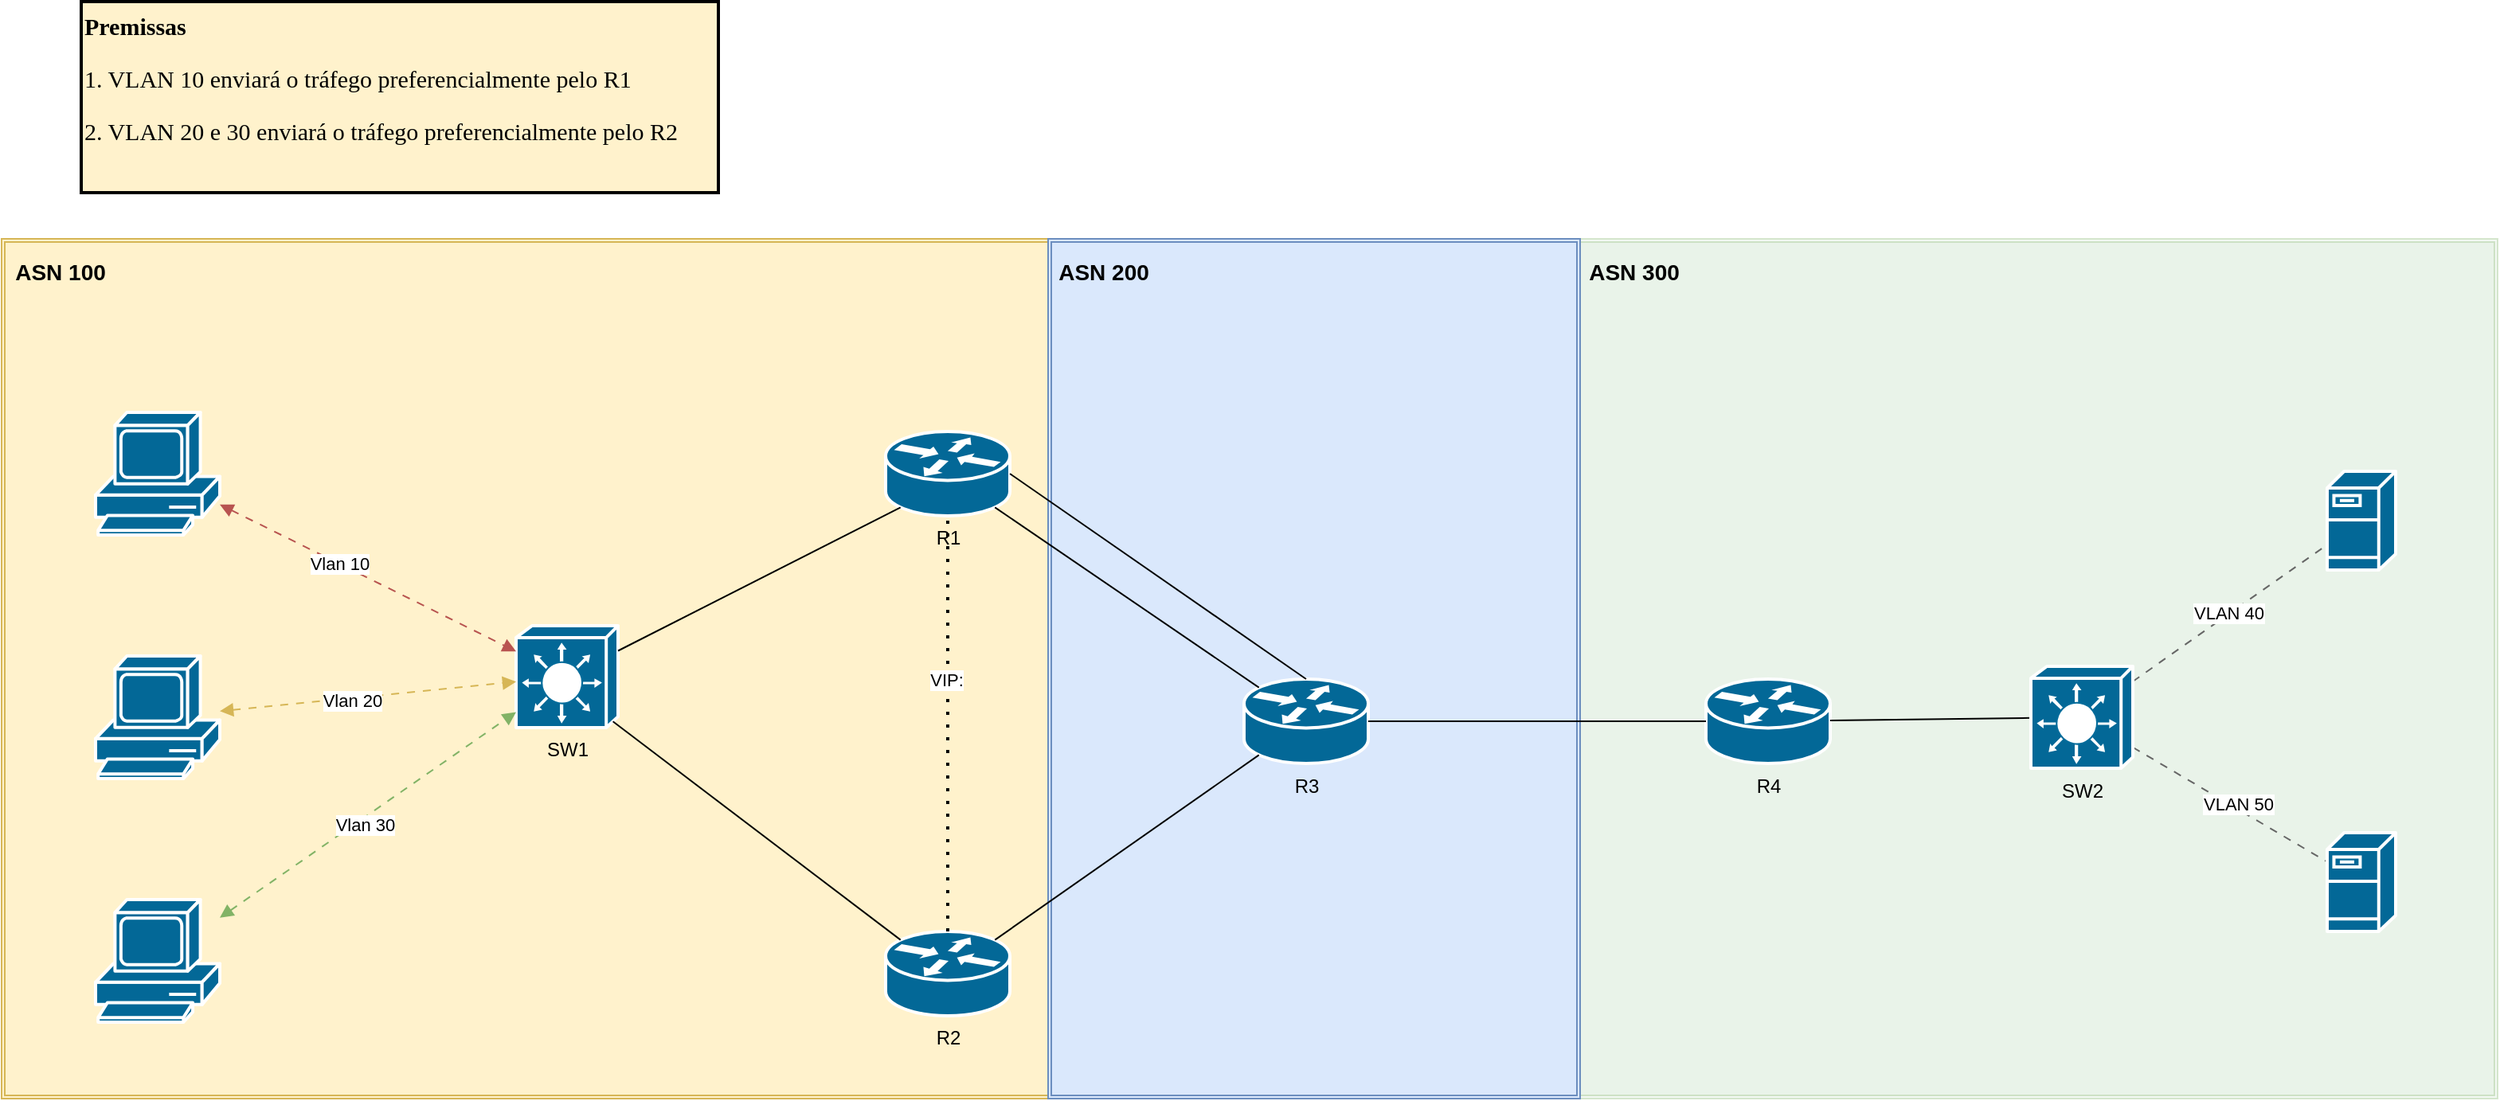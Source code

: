<mxfile version="24.7.7">
  <diagram name="Página-1" id="MRLjDgMta1MU4-Kcc_bx">
    <mxGraphModel dx="1786" dy="791" grid="0" gridSize="10" guides="1" tooltips="1" connect="1" arrows="1" fold="1" page="0" pageScale="1" pageWidth="827" pageHeight="1169" math="0" shadow="0">
      <root>
        <mxCell id="0" />
        <mxCell id="1" parent="0" />
        <mxCell id="cS3gq6QF73aFBUJJRiFE-41" value="" style="shape=ext;double=1;rounded=0;whiteSpace=wrap;html=1;movable=0;resizable=0;rotatable=0;deletable=0;editable=0;locked=1;connectable=0;fillColor=#fff2cc;strokeColor=#d6b656;" vertex="1" parent="1">
          <mxGeometry x="-180" y="239" width="660" height="540" as="geometry" />
        </mxCell>
        <mxCell id="cS3gq6QF73aFBUJJRiFE-43" value="" style="shape=ext;double=1;rounded=0;whiteSpace=wrap;html=1;movable=0;resizable=0;rotatable=0;deletable=0;editable=0;locked=1;connectable=0;fillColor=#d5e8d4;strokeColor=#82b366;opacity=30;" vertex="1" parent="1">
          <mxGeometry x="808" y="239" width="579" height="540" as="geometry" />
        </mxCell>
        <mxCell id="cS3gq6QF73aFBUJJRiFE-42" value="" style="shape=ext;double=1;rounded=0;whiteSpace=wrap;html=1;movable=0;resizable=0;rotatable=0;deletable=0;editable=0;locked=1;connectable=0;fillColor=#dae8fc;strokeColor=#6c8ebf;" vertex="1" parent="1">
          <mxGeometry x="477" y="239" width="334" height="540" as="geometry" />
        </mxCell>
        <mxCell id="cS3gq6QF73aFBUJJRiFE-4" value="SW1" style="shape=mxgraph.cisco.switches.layer_3_switch;sketch=0;html=1;pointerEvents=1;dashed=0;fillColor=#036897;strokeColor=#ffffff;strokeWidth=2;verticalLabelPosition=bottom;verticalAlign=top;align=center;outlineConnect=0;" vertex="1" parent="1">
          <mxGeometry x="143" y="482" width="64" height="64" as="geometry" />
        </mxCell>
        <mxCell id="cS3gq6QF73aFBUJJRiFE-5" value="R1" style="shape=mxgraph.cisco.routers.router;sketch=0;html=1;pointerEvents=1;dashed=0;fillColor=#036897;strokeColor=#ffffff;strokeWidth=2;verticalLabelPosition=bottom;verticalAlign=top;align=center;outlineConnect=0;" vertex="1" parent="1">
          <mxGeometry x="375" y="360" width="78" height="53" as="geometry" />
        </mxCell>
        <mxCell id="cS3gq6QF73aFBUJJRiFE-6" value="R2" style="shape=mxgraph.cisco.routers.router;sketch=0;html=1;pointerEvents=1;dashed=0;fillColor=#036897;strokeColor=#ffffff;strokeWidth=2;verticalLabelPosition=bottom;verticalAlign=top;align=center;outlineConnect=0;" vertex="1" parent="1">
          <mxGeometry x="375" y="674" width="78" height="53" as="geometry" />
        </mxCell>
        <mxCell id="cS3gq6QF73aFBUJJRiFE-7" value="R3" style="shape=mxgraph.cisco.routers.router;sketch=0;html=1;pointerEvents=1;dashed=0;fillColor=#036897;strokeColor=#ffffff;strokeWidth=2;verticalLabelPosition=bottom;verticalAlign=top;align=center;outlineConnect=0;" vertex="1" parent="1">
          <mxGeometry x="600" y="515.5" width="78" height="53" as="geometry" />
        </mxCell>
        <mxCell id="cS3gq6QF73aFBUJJRiFE-8" value="R4" style="shape=mxgraph.cisco.routers.router;sketch=0;html=1;pointerEvents=1;dashed=0;fillColor=#036897;strokeColor=#ffffff;strokeWidth=2;verticalLabelPosition=bottom;verticalAlign=top;align=center;outlineConnect=0;" vertex="1" parent="1">
          <mxGeometry x="890" y="515.5" width="78" height="53" as="geometry" />
        </mxCell>
        <mxCell id="cS3gq6QF73aFBUJJRiFE-11" value="" style="shape=mxgraph.cisco.servers.fileserver;sketch=0;html=1;pointerEvents=1;dashed=0;fillColor=#036897;strokeColor=#ffffff;strokeWidth=2;verticalLabelPosition=bottom;verticalAlign=top;align=center;outlineConnect=0;" vertex="1" parent="1">
          <mxGeometry x="1280" y="385" width="43" height="62" as="geometry" />
        </mxCell>
        <mxCell id="cS3gq6QF73aFBUJJRiFE-14" value="" style="shape=mxgraph.cisco.computers_and_peripherals.pc;sketch=0;html=1;pointerEvents=1;dashed=0;fillColor=#036897;strokeColor=#ffffff;strokeWidth=2;verticalLabelPosition=bottom;verticalAlign=top;align=center;outlineConnect=0;" vertex="1" parent="1">
          <mxGeometry x="-121" y="348" width="78" height="77" as="geometry" />
        </mxCell>
        <mxCell id="cS3gq6QF73aFBUJJRiFE-15" value="" style="shape=mxgraph.cisco.computers_and_peripherals.pc;sketch=0;html=1;pointerEvents=1;dashed=0;fillColor=#036897;strokeColor=#ffffff;strokeWidth=2;verticalLabelPosition=bottom;verticalAlign=top;align=center;outlineConnect=0;" vertex="1" parent="1">
          <mxGeometry x="-121" y="501" width="78" height="77" as="geometry" />
        </mxCell>
        <mxCell id="cS3gq6QF73aFBUJJRiFE-16" value="" style="shape=mxgraph.cisco.computers_and_peripherals.pc;sketch=0;html=1;pointerEvents=1;dashed=0;fillColor=#036897;strokeColor=#ffffff;strokeWidth=2;verticalLabelPosition=bottom;verticalAlign=top;align=center;outlineConnect=0;" vertex="1" parent="1">
          <mxGeometry x="-121" y="654" width="78" height="77" as="geometry" />
        </mxCell>
        <mxCell id="cS3gq6QF73aFBUJJRiFE-20" value="" style="endArrow=block;html=1;startArrow=block;startFill=1;endFill=1;strokeColor=#b85450;dashed=1;dashPattern=5 5;rounded=0;strokeWidth=1;endSize=6;jumpSize=10;fillColor=#f8cecc;" edge="1" parent="1" source="cS3gq6QF73aFBUJJRiFE-14" target="cS3gq6QF73aFBUJJRiFE-4">
          <mxGeometry width="100" height="100" relative="1" as="geometry">
            <mxPoint x="150" y="470" as="sourcePoint" />
            <mxPoint x="250" y="370" as="targetPoint" />
          </mxGeometry>
        </mxCell>
        <mxCell id="cS3gq6QF73aFBUJJRiFE-23" value="Vlan 10" style="edgeLabel;html=1;align=center;verticalAlign=middle;resizable=0;points=[];" vertex="1" connectable="0" parent="cS3gq6QF73aFBUJJRiFE-20">
          <mxGeometry x="-0.195" relative="1" as="geometry">
            <mxPoint as="offset" />
          </mxGeometry>
        </mxCell>
        <mxCell id="cS3gq6QF73aFBUJJRiFE-21" value="" style="endArrow=block;html=1;startArrow=block;startFill=1;endFill=1;strokeColor=#d6b656;dashed=1;dashPattern=5 5;rounded=0;fillColor=#fff2cc;" edge="1" parent="1" source="cS3gq6QF73aFBUJJRiFE-15" target="cS3gq6QF73aFBUJJRiFE-4">
          <mxGeometry width="100" height="100" relative="1" as="geometry">
            <mxPoint x="150" y="570" as="sourcePoint" />
            <mxPoint x="250" y="470" as="targetPoint" />
          </mxGeometry>
        </mxCell>
        <mxCell id="cS3gq6QF73aFBUJJRiFE-24" value="Vlan 20" style="edgeLabel;html=1;align=center;verticalAlign=middle;resizable=0;points=[];" vertex="1" connectable="0" parent="cS3gq6QF73aFBUJJRiFE-21">
          <mxGeometry x="-0.104" y="-1" relative="1" as="geometry">
            <mxPoint as="offset" />
          </mxGeometry>
        </mxCell>
        <mxCell id="cS3gq6QF73aFBUJJRiFE-22" value="" style="endArrow=block;html=1;startArrow=block;startFill=1;endFill=1;strokeColor=#82b366;dashed=1;dashPattern=5 5;rounded=0;fillColor=#d5e8d4;" edge="1" parent="1" source="cS3gq6QF73aFBUJJRiFE-16" target="cS3gq6QF73aFBUJJRiFE-4">
          <mxGeometry width="100" height="100" relative="1" as="geometry">
            <mxPoint x="150" y="570" as="sourcePoint" />
            <mxPoint x="250" y="470" as="targetPoint" />
          </mxGeometry>
        </mxCell>
        <mxCell id="cS3gq6QF73aFBUJJRiFE-25" value="Vlan 30" style="edgeLabel;html=1;align=center;verticalAlign=middle;resizable=0;points=[];" vertex="1" connectable="0" parent="cS3gq6QF73aFBUJJRiFE-22">
          <mxGeometry x="-0.048" y="-3" relative="1" as="geometry">
            <mxPoint as="offset" />
          </mxGeometry>
        </mxCell>
        <mxCell id="cS3gq6QF73aFBUJJRiFE-26" value="" style="endArrow=none;html=1;startArrow=none;startFill=0;endFill=0;rounded=0;entryX=0.12;entryY=0.9;entryDx=0;entryDy=0;entryPerimeter=0;" edge="1" parent="1" source="cS3gq6QF73aFBUJJRiFE-4" target="cS3gq6QF73aFBUJJRiFE-5">
          <mxGeometry width="100" height="100" relative="1" as="geometry">
            <mxPoint x="360" y="540" as="sourcePoint" />
            <mxPoint x="460" y="440" as="targetPoint" />
          </mxGeometry>
        </mxCell>
        <mxCell id="cS3gq6QF73aFBUJJRiFE-27" value="" style="endArrow=none;html=1;startArrow=none;startFill=0;endFill=0;rounded=0;exitX=0.95;exitY=0.94;exitDx=0;exitDy=0;exitPerimeter=0;entryX=0.12;entryY=0.1;entryDx=0;entryDy=0;entryPerimeter=0;" edge="1" parent="1" source="cS3gq6QF73aFBUJJRiFE-4" target="cS3gq6QF73aFBUJJRiFE-6">
          <mxGeometry width="100" height="100" relative="1" as="geometry">
            <mxPoint x="287" y="523" as="sourcePoint" />
            <mxPoint x="395" y="423" as="targetPoint" />
          </mxGeometry>
        </mxCell>
        <mxCell id="cS3gq6QF73aFBUJJRiFE-29" value="" style="endArrow=none;html=1;startArrow=none;startFill=0;endFill=0;rounded=0;entryX=0.88;entryY=0.9;entryDx=0;entryDy=0;entryPerimeter=0;exitX=0.12;exitY=0.1;exitDx=0;exitDy=0;exitPerimeter=0;" edge="1" parent="1" source="cS3gq6QF73aFBUJJRiFE-7" target="cS3gq6QF73aFBUJJRiFE-5">
          <mxGeometry width="100" height="100" relative="1" as="geometry">
            <mxPoint x="390" y="540" as="sourcePoint" />
            <mxPoint x="497" y="437" as="targetPoint" />
          </mxGeometry>
        </mxCell>
        <mxCell id="cS3gq6QF73aFBUJJRiFE-30" value="" style="endArrow=none;html=1;startArrow=none;startFill=0;endFill=0;rounded=0;entryX=1;entryY=0.5;entryDx=0;entryDy=0;entryPerimeter=0;exitX=0.5;exitY=0;exitDx=0;exitDy=0;exitPerimeter=0;" edge="1" parent="1" source="cS3gq6QF73aFBUJJRiFE-7" target="cS3gq6QF73aFBUJJRiFE-5">
          <mxGeometry width="100" height="100" relative="1" as="geometry">
            <mxPoint x="579" y="553" as="sourcePoint" />
            <mxPoint x="414" y="440" as="targetPoint" />
          </mxGeometry>
        </mxCell>
        <mxCell id="cS3gq6QF73aFBUJJRiFE-31" value="" style="endArrow=none;html=1;startArrow=none;startFill=0;endFill=0;rounded=0;entryX=0.88;entryY=0.1;entryDx=0;entryDy=0;entryPerimeter=0;exitX=0.12;exitY=0.9;exitDx=0;exitDy=0;exitPerimeter=0;" edge="1" parent="1" source="cS3gq6QF73aFBUJJRiFE-7" target="cS3gq6QF73aFBUJJRiFE-6">
          <mxGeometry width="100" height="100" relative="1" as="geometry">
            <mxPoint x="525" y="574" as="sourcePoint" />
            <mxPoint x="360" y="461" as="targetPoint" />
          </mxGeometry>
        </mxCell>
        <mxCell id="cS3gq6QF73aFBUJJRiFE-32" value="" style="endArrow=none;html=1;startArrow=none;startFill=0;endFill=0;rounded=0;entryX=1;entryY=0.5;entryDx=0;entryDy=0;entryPerimeter=0;exitX=0;exitY=0.5;exitDx=0;exitDy=0;exitPerimeter=0;" edge="1" parent="1" source="cS3gq6QF73aFBUJJRiFE-8" target="cS3gq6QF73aFBUJJRiFE-7">
          <mxGeometry width="100" height="100" relative="1" as="geometry">
            <mxPoint x="856" y="525.5" as="sourcePoint" />
            <mxPoint x="670" y="396.5" as="targetPoint" />
          </mxGeometry>
        </mxCell>
        <mxCell id="cS3gq6QF73aFBUJJRiFE-33" value="" style="endArrow=none;html=1;startArrow=none;startFill=0;endFill=0;rounded=0;" edge="1" parent="1" source="cS3gq6QF73aFBUJJRiFE-50" target="cS3gq6QF73aFBUJJRiFE-8">
          <mxGeometry width="100" height="100" relative="1" as="geometry">
            <mxPoint x="1081" y="542" as="sourcePoint" />
            <mxPoint x="810" y="610" as="targetPoint" />
          </mxGeometry>
        </mxCell>
        <mxCell id="cS3gq6QF73aFBUJJRiFE-34" value="" style="endArrow=none;html=1;startArrow=none;startFill=0;endFill=0;strokeColor=#666666;dashed=1;dashPattern=5 5;rounded=0;fillColor=#f5f5f5;" edge="1" parent="1" source="cS3gq6QF73aFBUJJRiFE-50" target="cS3gq6QF73aFBUJJRiFE-11">
          <mxGeometry width="100" height="100" relative="1" as="geometry">
            <mxPoint x="1165.23" y="517" as="sourcePoint" />
            <mxPoint x="1120" y="440" as="targetPoint" />
          </mxGeometry>
        </mxCell>
        <mxCell id="cS3gq6QF73aFBUJJRiFE-51" value="VLAN 40" style="edgeLabel;html=1;align=center;verticalAlign=middle;resizable=0;points=[];" vertex="1" connectable="0" parent="cS3gq6QF73aFBUJJRiFE-34">
          <mxGeometry x="-0.013" y="1" relative="1" as="geometry">
            <mxPoint as="offset" />
          </mxGeometry>
        </mxCell>
        <mxCell id="cS3gq6QF73aFBUJJRiFE-36" value="" style="endArrow=none;html=1;startArrow=none;startFill=0;endFill=0;strokeColor=#666666;dashed=1;dashPattern=5 5;rounded=0;fillColor=#f5f5f5;" edge="1" parent="1" source="cS3gq6QF73aFBUJJRiFE-50" target="cS3gq6QF73aFBUJJRiFE-49">
          <mxGeometry width="100" height="100" relative="1" as="geometry">
            <mxPoint x="1168.87" y="554.0" as="sourcePoint" />
            <mxPoint x="1280.15" y="609.02" as="targetPoint" />
          </mxGeometry>
        </mxCell>
        <mxCell id="cS3gq6QF73aFBUJJRiFE-52" value="VLAN 50" style="edgeLabel;html=1;align=center;verticalAlign=middle;resizable=0;points=[];" vertex="1" connectable="0" parent="cS3gq6QF73aFBUJJRiFE-36">
          <mxGeometry x="0.058" y="3" relative="1" as="geometry">
            <mxPoint as="offset" />
          </mxGeometry>
        </mxCell>
        <mxCell id="cS3gq6QF73aFBUJJRiFE-37" value="&lt;h1 style=&quot;margin-top: 0px; font-size: 15px;&quot;&gt;&lt;font face=&quot;Verdana&quot; style=&quot;font-size: 15px;&quot;&gt;Premissas&lt;/font&gt;&lt;/h1&gt;&lt;p style=&quot;font-size: 15px;&quot;&gt;&lt;font face=&quot;QuNPbFPQzpwkeVYOobwU&quot; style=&quot;font-size: 15px;&quot;&gt;1. VLAN 10 enviará o tráfego preferencialmente pelo R1&lt;/font&gt;&lt;/p&gt;&lt;p style=&quot;font-size: 15px;&quot;&gt;&lt;font face=&quot;QuNPbFPQzpwkeVYOobwU&quot; style=&quot;font-size: 15px;&quot;&gt;2. VLAN 20 e 30 enviará o tráfego preferencialmente pelo R2&lt;/font&gt;&lt;/p&gt;" style="text;html=1;whiteSpace=wrap;overflow=hidden;rounded=0;fillColor=#fff2cc;strokeColor=#000000;strokeWidth=2;" vertex="1" parent="1">
          <mxGeometry x="-130" y="90" width="400" height="120" as="geometry" />
        </mxCell>
        <mxCell id="cS3gq6QF73aFBUJJRiFE-44" value="&lt;b&gt;&lt;font style=&quot;font-size: 14px;&quot;&gt;ASN 100&lt;/font&gt;&lt;/b&gt;" style="text;html=1;align=center;verticalAlign=middle;whiteSpace=wrap;rounded=0;" vertex="1" parent="1">
          <mxGeometry x="-173" y="245" width="60" height="30" as="geometry" />
        </mxCell>
        <mxCell id="cS3gq6QF73aFBUJJRiFE-45" value="&lt;b&gt;&lt;font style=&quot;font-size: 14px;&quot;&gt;ASN 200&lt;/font&gt;&lt;/b&gt;" style="text;html=1;align=center;verticalAlign=middle;whiteSpace=wrap;rounded=0;" vertex="1" parent="1">
          <mxGeometry x="482" y="245" width="60" height="30" as="geometry" />
        </mxCell>
        <mxCell id="cS3gq6QF73aFBUJJRiFE-46" value="&lt;b&gt;&lt;font style=&quot;font-size: 14px;&quot;&gt;ASN 300&lt;/font&gt;&lt;/b&gt;" style="text;html=1;align=center;verticalAlign=middle;whiteSpace=wrap;rounded=0;" vertex="1" parent="1">
          <mxGeometry x="815" y="245" width="60" height="30" as="geometry" />
        </mxCell>
        <mxCell id="cS3gq6QF73aFBUJJRiFE-47" value="" style="endArrow=none;dashed=1;html=1;dashPattern=1 3;strokeWidth=2;rounded=0;exitX=0.5;exitY=0;exitDx=0;exitDy=0;exitPerimeter=0;entryX=0.5;entryY=1;entryDx=0;entryDy=0;entryPerimeter=0;" edge="1" parent="1" source="cS3gq6QF73aFBUJJRiFE-6" target="cS3gq6QF73aFBUJJRiFE-5">
          <mxGeometry width="50" height="50" relative="1" as="geometry">
            <mxPoint x="485" y="509" as="sourcePoint" />
            <mxPoint x="535" y="459" as="targetPoint" />
          </mxGeometry>
        </mxCell>
        <mxCell id="cS3gq6QF73aFBUJJRiFE-48" value="VIP:" style="edgeLabel;html=1;align=center;verticalAlign=middle;resizable=0;points=[];" vertex="1" connectable="0" parent="cS3gq6QF73aFBUJJRiFE-47">
          <mxGeometry x="0.211" y="1" relative="1" as="geometry">
            <mxPoint as="offset" />
          </mxGeometry>
        </mxCell>
        <mxCell id="cS3gq6QF73aFBUJJRiFE-49" value="" style="shape=mxgraph.cisco.servers.fileserver;sketch=0;html=1;pointerEvents=1;dashed=0;fillColor=#036897;strokeColor=#ffffff;strokeWidth=2;verticalLabelPosition=bottom;verticalAlign=top;align=center;outlineConnect=0;" vertex="1" parent="1">
          <mxGeometry x="1280" y="612" width="43" height="62" as="geometry" />
        </mxCell>
        <mxCell id="cS3gq6QF73aFBUJJRiFE-50" value="SW2" style="shape=mxgraph.cisco.switches.layer_3_switch;sketch=0;html=1;pointerEvents=1;dashed=0;fillColor=#036897;strokeColor=#ffffff;strokeWidth=2;verticalLabelPosition=bottom;verticalAlign=top;align=center;outlineConnect=0;" vertex="1" parent="1">
          <mxGeometry x="1094" y="507.5" width="64" height="64" as="geometry" />
        </mxCell>
      </root>
    </mxGraphModel>
  </diagram>
</mxfile>
